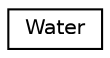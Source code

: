 digraph "Graphical Class Hierarchy"
{
 // LATEX_PDF_SIZE
  edge [fontname="Helvetica",fontsize="10",labelfontname="Helvetica",labelfontsize="10"];
  node [fontname="Helvetica",fontsize="10",shape=record];
  rankdir="LR";
  Node0 [label="Water",height=0.2,width=0.4,color="black", fillcolor="white", style="filled",URL="$classWater.html",tooltip="Represents water resource in the simulation."];
}
